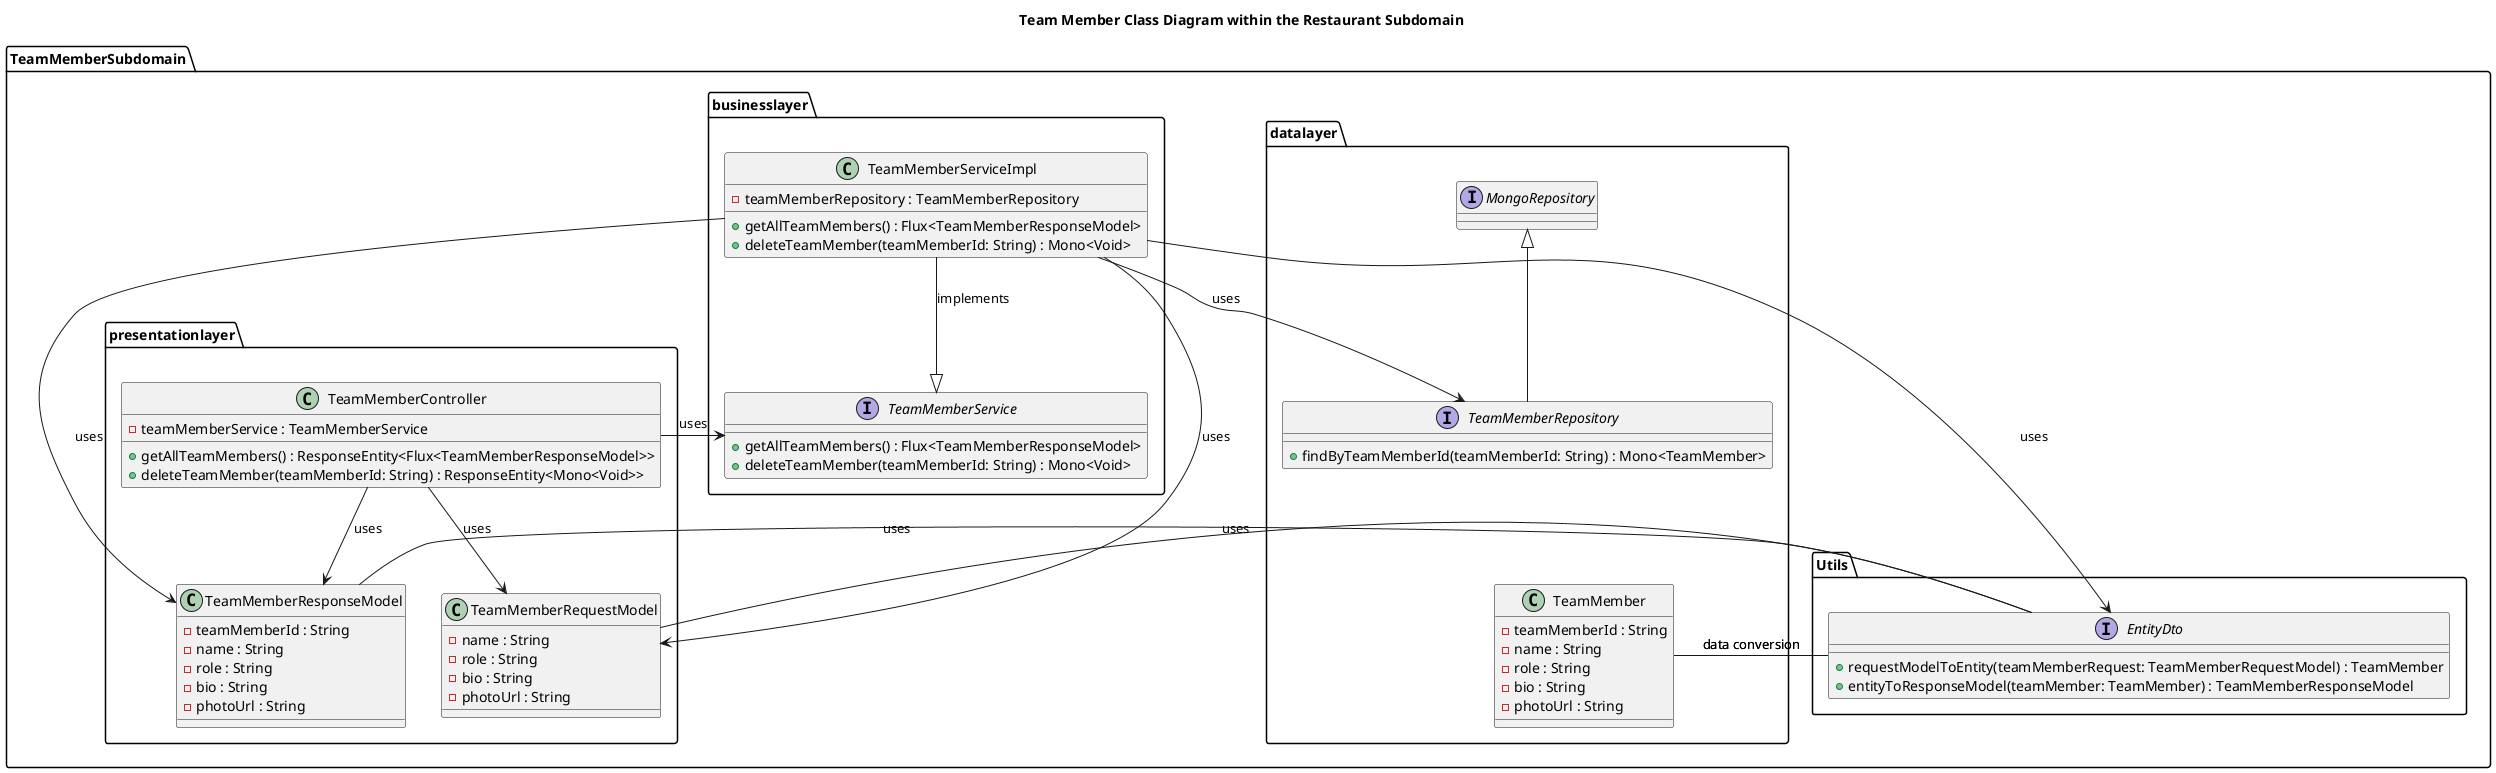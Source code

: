 @startuml
title Team Member Class Diagram within the Restaurant Subdomain

package "TeamMemberSubdomain" {

    package "businesslayer" {
        interface TeamMemberService {
            + getAllTeamMembers() : Flux<TeamMemberResponseModel>
            + deleteTeamMember(teamMemberId: String) : Mono<Void>
        }

        class TeamMemberServiceImpl {
            - teamMemberRepository : TeamMemberRepository
            + getAllTeamMembers() : Flux<TeamMemberResponseModel>
            + deleteTeamMember(teamMemberId: String) : Mono<Void>
        }
    }

    package "datalayer" {
        class TeamMember {
            - teamMemberId : String
            - name : String
            - role : String
            - bio : String
            - photoUrl : String
        }

        interface TeamMemberRepository extends MongoRepository {
            + findByTeamMemberId(teamMemberId: String) : Mono<TeamMember>
        }
    }

    package "Utils" {
        interface EntityDto {
            + requestModelToEntity(teamMemberRequest: TeamMemberRequestModel) : TeamMember
            + entityToResponseModel(teamMember: TeamMember) : TeamMemberResponseModel
        }
    }

    package "presentationlayer" {
        class TeamMemberRequestModel {
            - name : String
            - role : String
            - bio : String
            - photoUrl : String
        }

        class TeamMemberResponseModel {
            - teamMemberId : String
            - name : String
            - role : String
            - bio : String
            - photoUrl : String
        }

        class TeamMemberController {
            - teamMemberService : TeamMemberService
            + getAllTeamMembers() : ResponseEntity<Flux<TeamMemberResponseModel>>
            + deleteTeamMember(teamMemberId: String) : ResponseEntity<Mono<Void>>
        }
    }

    TeamMemberServiceImpl -down-|> TeamMemberService : implements
    TeamMemberServiceImpl -down-> TeamMemberRepository : uses
    TeamMemberServiceImpl -down-> EntityDto : uses
    TeamMemberServiceImpl -down-> TeamMemberRequestModel : uses
    TeamMemberServiceImpl -down-> TeamMemberResponseModel : uses
    EntityDto -left- TeamMemberRequestModel : uses
    EntityDto -left- TeamMemberResponseModel : uses

    EntityDto -left- TeamMember : data conversion
    EntityDto -right- TeamMember : data conversion
    TeamMemberRepository -[hidden]-> TeamMember : data persistence
    TeamMemberController -right-> TeamMemberService : uses
    TeamMemberController -down-> TeamMemberRequestModel : uses
    TeamMemberController -down-> TeamMemberResponseModel : uses
}

@enduml
